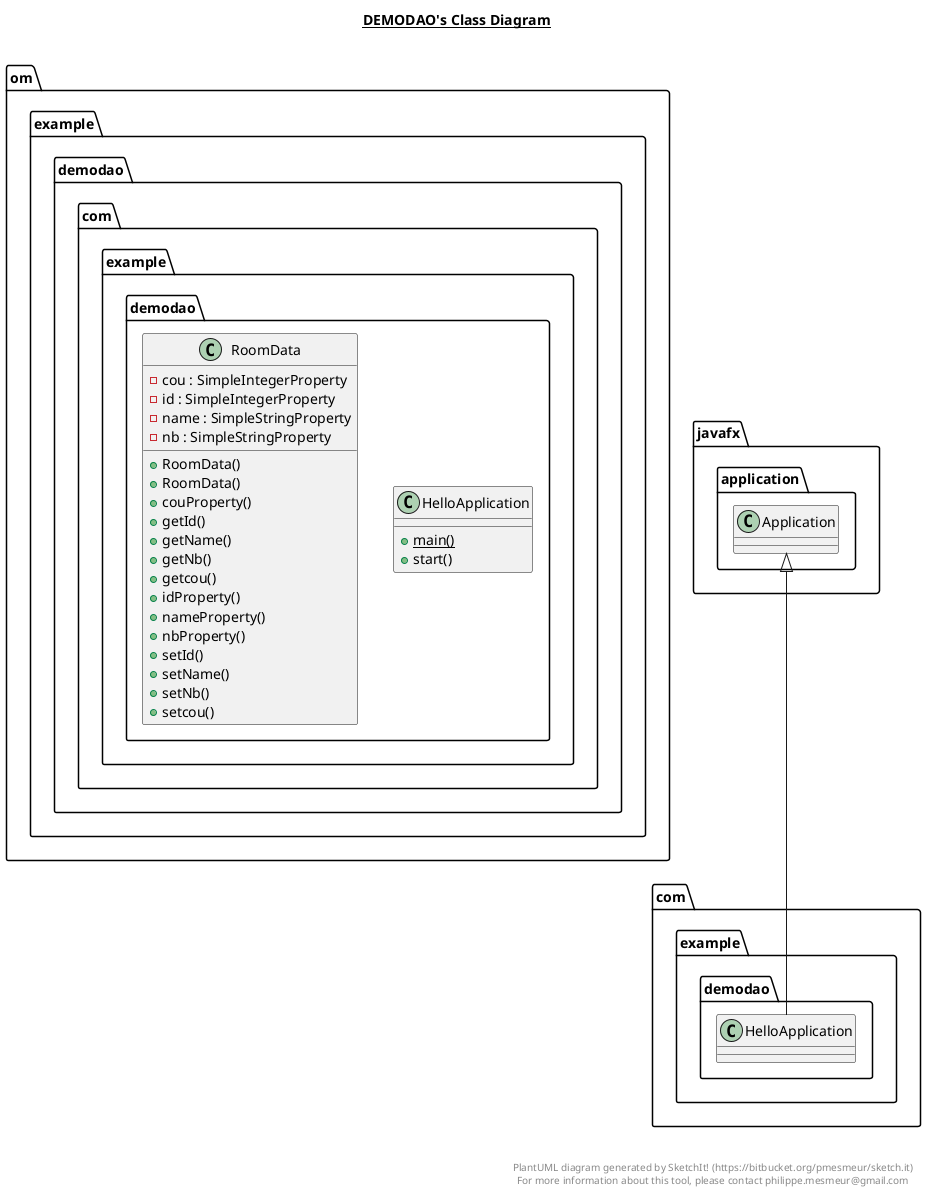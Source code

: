 @startuml

title __DEMODAO's Class Diagram__\n


    namespace om.example.demodao {
      class com.example.demodao.HelloApplication {
          {static} + main()
          + start()
      }
    }

  


    namespace om.example.demodao {
      class com.example.demodao.RoomData {
          - cou : SimpleIntegerProperty
          - id : SimpleIntegerProperty
          - name : SimpleStringProperty
          - nb : SimpleStringProperty
          + RoomData()
          + RoomData()
          + couProperty()
          + getId()
          + getName()
          + getNb()
          + getcou()
          + idProperty()
          + nameProperty()
          + nbProperty()
          + setId()
          + setName()
          + setNb()
          + setcou()
      }
    }

  

  com.example.demodao.HelloApplication -up-|> javafx.application.Application


right footer


PlantUML diagram generated by SketchIt! (https://bitbucket.org/pmesmeur/sketch.it)
For more information about this tool, please contact philippe.mesmeur@gmail.com
endfooter

@enduml
